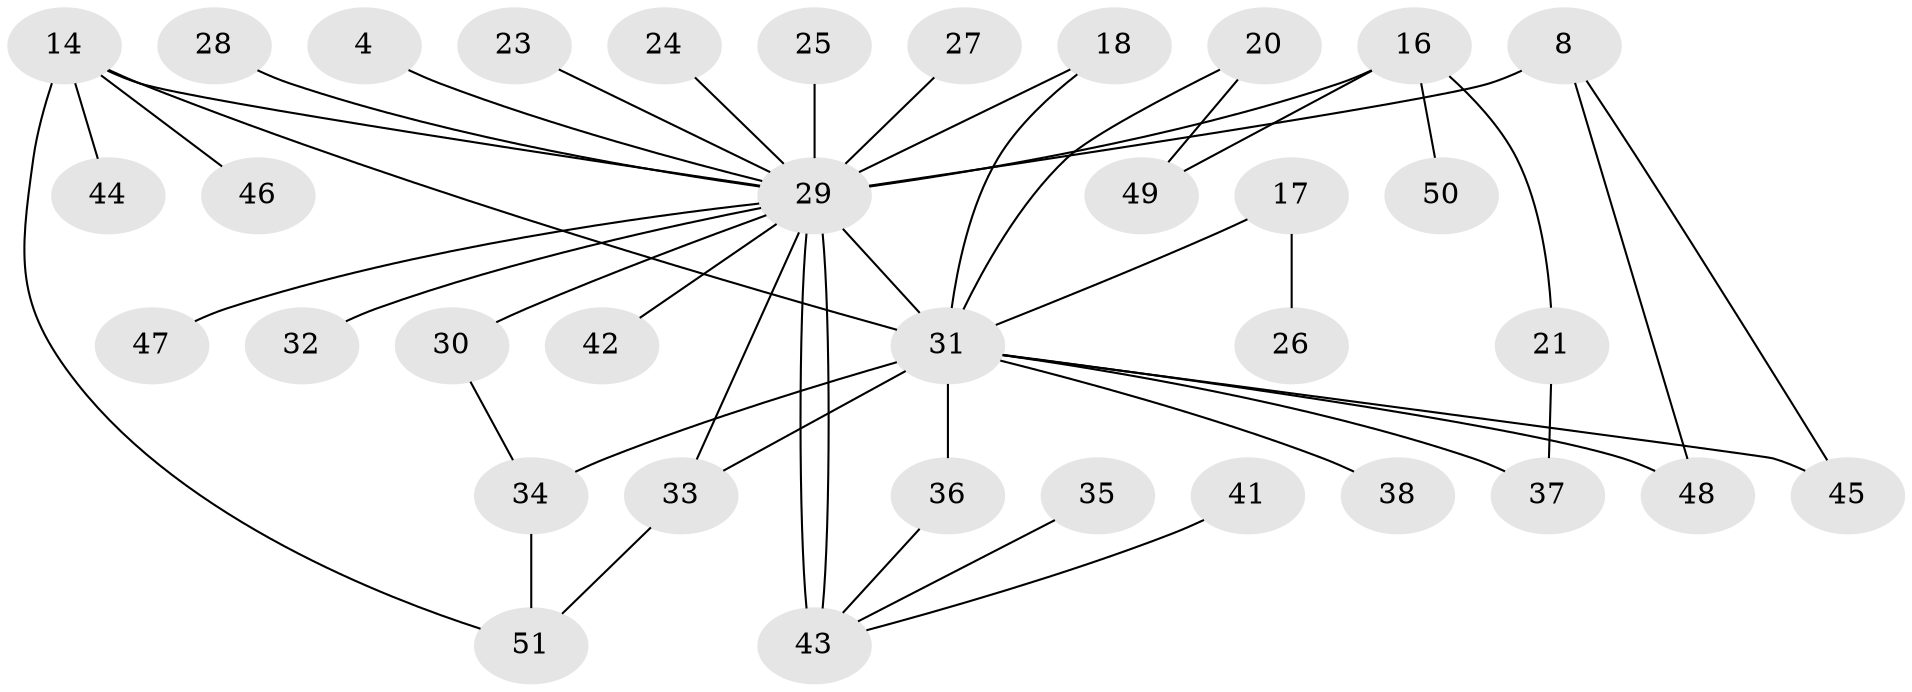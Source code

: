 // original degree distribution, {13: 0.0392156862745098, 18: 0.0196078431372549, 4: 0.11764705882352941, 1: 0.3333333333333333, 2: 0.23529411764705882, 3: 0.1568627450980392, 5: 0.058823529411764705, 10: 0.0196078431372549, 6: 0.0196078431372549}
// Generated by graph-tools (version 1.1) at 2025/50/03/04/25 21:50:05]
// undirected, 35 vertices, 46 edges
graph export_dot {
graph [start="1"]
  node [color=gray90,style=filled];
  4;
  8 [super="+3"];
  14;
  16 [super="+6"];
  17;
  18;
  20;
  21;
  23;
  24;
  25;
  26;
  27;
  28;
  29 [super="+11+19"];
  30;
  31 [super="+10"];
  32;
  33 [super="+22"];
  34 [super="+9"];
  35;
  36 [super="+12"];
  37;
  38;
  41;
  42;
  43 [super="+39"];
  44;
  45;
  46;
  47;
  48 [super="+40"];
  49;
  50;
  51;
  4 -- 29;
  8 -- 45;
  8 -- 29 [weight=3];
  8 -- 48;
  14 -- 44;
  14 -- 46;
  14 -- 51;
  14 -- 29;
  14 -- 31;
  16 -- 21;
  16 -- 49;
  16 -- 29 [weight=2];
  16 -- 50;
  17 -- 26;
  17 -- 31;
  18 -- 29;
  18 -- 31 [weight=2];
  20 -- 49;
  20 -- 31;
  21 -- 37;
  23 -- 29;
  24 -- 29;
  25 -- 29 [weight=2];
  27 -- 29;
  28 -- 29 [weight=2];
  29 -- 43 [weight=5];
  29 -- 43;
  29 -- 32;
  29 -- 30;
  29 -- 31 [weight=5];
  29 -- 33;
  29 -- 42;
  29 -- 47;
  30 -- 34;
  31 -- 33 [weight=2];
  31 -- 34 [weight=3];
  31 -- 37;
  31 -- 38;
  31 -- 45;
  31 -- 36;
  31 -- 48;
  33 -- 51;
  34 -- 51;
  35 -- 43;
  36 -- 43;
  41 -- 43;
}
